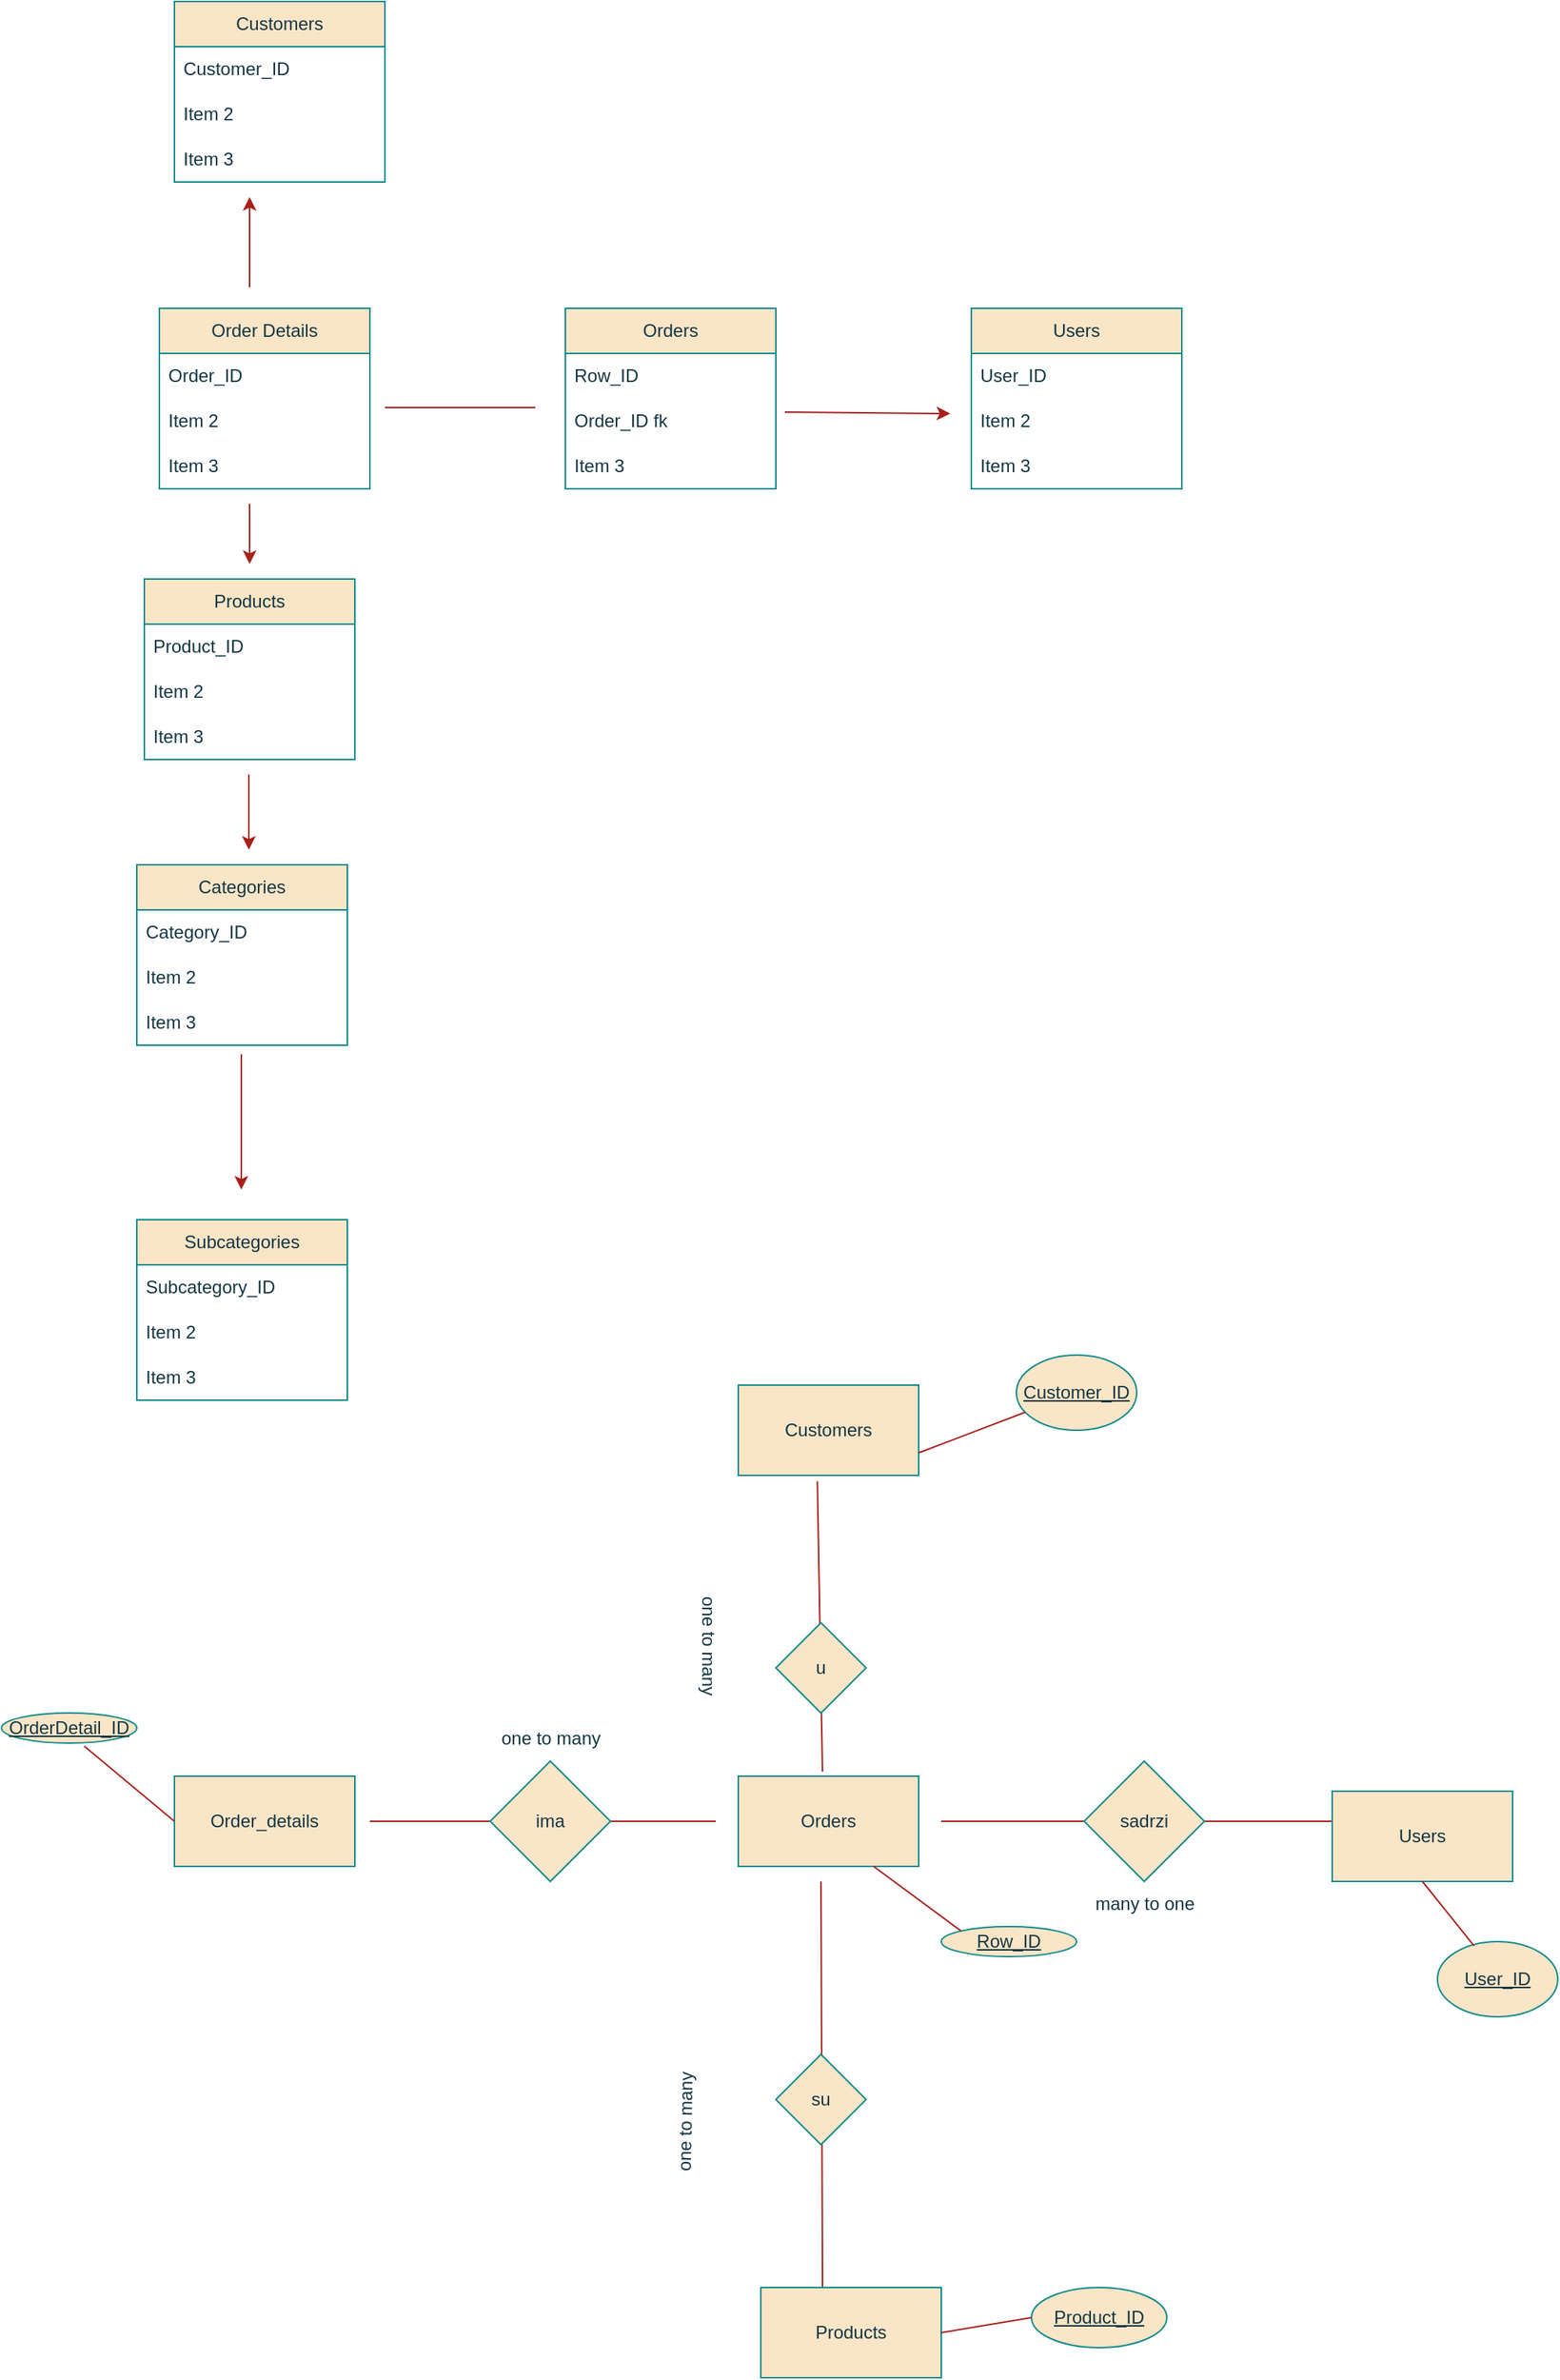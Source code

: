 <mxfile version="26.2.5">
  <diagram name="Page-1" id="g69uSwtuqUOtpEX9p9ZA">
    <mxGraphModel dx="2491" dy="1953" grid="1" gridSize="10" guides="1" tooltips="1" connect="1" arrows="1" fold="1" page="1" pageScale="1" pageWidth="850" pageHeight="1100" math="0" shadow="0">
      <root>
        <mxCell id="0" />
        <mxCell id="1" parent="0" />
        <mxCell id="adnYJIxysXT5wt6alThk-1" value="Order Details" style="swimlane;fontStyle=0;childLayout=stackLayout;horizontal=1;startSize=30;horizontalStack=0;resizeParent=1;resizeParentMax=0;resizeLast=0;collapsible=1;marginBottom=0;whiteSpace=wrap;html=1;labelBackgroundColor=none;fillColor=#FAE5C7;strokeColor=#0F8B8D;fontColor=#143642;" parent="1" vertex="1">
          <mxGeometry x="30" y="-116" width="140" height="120" as="geometry" />
        </mxCell>
        <mxCell id="adnYJIxysXT5wt6alThk-2" value="Order_ID" style="text;strokeColor=none;fillColor=none;align=left;verticalAlign=middle;spacingLeft=4;spacingRight=4;overflow=hidden;points=[[0,0.5],[1,0.5]];portConstraint=eastwest;rotatable=0;whiteSpace=wrap;html=1;labelBackgroundColor=none;fontColor=#143642;" parent="adnYJIxysXT5wt6alThk-1" vertex="1">
          <mxGeometry y="30" width="140" height="30" as="geometry" />
        </mxCell>
        <mxCell id="adnYJIxysXT5wt6alThk-3" value="Item 2" style="text;strokeColor=none;fillColor=none;align=left;verticalAlign=middle;spacingLeft=4;spacingRight=4;overflow=hidden;points=[[0,0.5],[1,0.5]];portConstraint=eastwest;rotatable=0;whiteSpace=wrap;html=1;labelBackgroundColor=none;fontColor=#143642;" parent="adnYJIxysXT5wt6alThk-1" vertex="1">
          <mxGeometry y="60" width="140" height="30" as="geometry" />
        </mxCell>
        <mxCell id="adnYJIxysXT5wt6alThk-4" value="Item 3" style="text;strokeColor=none;fillColor=none;align=left;verticalAlign=middle;spacingLeft=4;spacingRight=4;overflow=hidden;points=[[0,0.5],[1,0.5]];portConstraint=eastwest;rotatable=0;whiteSpace=wrap;html=1;labelBackgroundColor=none;fontColor=#143642;" parent="adnYJIxysXT5wt6alThk-1" vertex="1">
          <mxGeometry y="90" width="140" height="30" as="geometry" />
        </mxCell>
        <mxCell id="adnYJIxysXT5wt6alThk-6" value="Orders" style="swimlane;fontStyle=0;childLayout=stackLayout;horizontal=1;startSize=30;horizontalStack=0;resizeParent=1;resizeParentMax=0;resizeLast=0;collapsible=1;marginBottom=0;whiteSpace=wrap;html=1;labelBackgroundColor=none;fillColor=#FAE5C7;strokeColor=#0F8B8D;fontColor=#143642;" parent="1" vertex="1">
          <mxGeometry x="300" y="-116" width="140" height="120" as="geometry" />
        </mxCell>
        <mxCell id="adnYJIxysXT5wt6alThk-7" value="Row_ID" style="text;strokeColor=none;fillColor=none;align=left;verticalAlign=middle;spacingLeft=4;spacingRight=4;overflow=hidden;points=[[0,0.5],[1,0.5]];portConstraint=eastwest;rotatable=0;whiteSpace=wrap;html=1;labelBackgroundColor=none;fontColor=#143642;" parent="adnYJIxysXT5wt6alThk-6" vertex="1">
          <mxGeometry y="30" width="140" height="30" as="geometry" />
        </mxCell>
        <mxCell id="adnYJIxysXT5wt6alThk-8" value="Order_ID fk" style="text;strokeColor=none;fillColor=none;align=left;verticalAlign=middle;spacingLeft=4;spacingRight=4;overflow=hidden;points=[[0,0.5],[1,0.5]];portConstraint=eastwest;rotatable=0;whiteSpace=wrap;html=1;labelBackgroundColor=none;fontColor=#143642;" parent="adnYJIxysXT5wt6alThk-6" vertex="1">
          <mxGeometry y="60" width="140" height="30" as="geometry" />
        </mxCell>
        <mxCell id="adnYJIxysXT5wt6alThk-9" value="Item 3" style="text;strokeColor=none;fillColor=none;align=left;verticalAlign=middle;spacingLeft=4;spacingRight=4;overflow=hidden;points=[[0,0.5],[1,0.5]];portConstraint=eastwest;rotatable=0;whiteSpace=wrap;html=1;labelBackgroundColor=none;fontColor=#143642;" parent="adnYJIxysXT5wt6alThk-6" vertex="1">
          <mxGeometry y="90" width="140" height="30" as="geometry" />
        </mxCell>
        <mxCell id="adnYJIxysXT5wt6alThk-11" value="Subcategories" style="swimlane;fontStyle=0;childLayout=stackLayout;horizontal=1;startSize=30;horizontalStack=0;resizeParent=1;resizeParentMax=0;resizeLast=0;collapsible=1;marginBottom=0;whiteSpace=wrap;html=1;labelBackgroundColor=none;fillColor=#FAE5C7;strokeColor=#0F8B8D;fontColor=#143642;" parent="1" vertex="1">
          <mxGeometry x="15" y="490" width="140" height="120" as="geometry" />
        </mxCell>
        <mxCell id="adnYJIxysXT5wt6alThk-12" value="&lt;span style=&quot;text-align: center;&quot;&gt;Subcategory_ID&lt;/span&gt;" style="text;strokeColor=none;fillColor=none;align=left;verticalAlign=middle;spacingLeft=4;spacingRight=4;overflow=hidden;points=[[0,0.5],[1,0.5]];portConstraint=eastwest;rotatable=0;whiteSpace=wrap;html=1;labelBackgroundColor=none;fontColor=#143642;" parent="adnYJIxysXT5wt6alThk-11" vertex="1">
          <mxGeometry y="30" width="140" height="30" as="geometry" />
        </mxCell>
        <mxCell id="adnYJIxysXT5wt6alThk-13" value="Item 2" style="text;strokeColor=none;fillColor=none;align=left;verticalAlign=middle;spacingLeft=4;spacingRight=4;overflow=hidden;points=[[0,0.5],[1,0.5]];portConstraint=eastwest;rotatable=0;whiteSpace=wrap;html=1;labelBackgroundColor=none;fontColor=#143642;" parent="adnYJIxysXT5wt6alThk-11" vertex="1">
          <mxGeometry y="60" width="140" height="30" as="geometry" />
        </mxCell>
        <mxCell id="adnYJIxysXT5wt6alThk-14" value="Item 3" style="text;strokeColor=none;fillColor=none;align=left;verticalAlign=middle;spacingLeft=4;spacingRight=4;overflow=hidden;points=[[0,0.5],[1,0.5]];portConstraint=eastwest;rotatable=0;whiteSpace=wrap;html=1;labelBackgroundColor=none;fontColor=#143642;" parent="adnYJIxysXT5wt6alThk-11" vertex="1">
          <mxGeometry y="90" width="140" height="30" as="geometry" />
        </mxCell>
        <mxCell id="adnYJIxysXT5wt6alThk-15" value="Products" style="swimlane;fontStyle=0;childLayout=stackLayout;horizontal=1;startSize=30;horizontalStack=0;resizeParent=1;resizeParentMax=0;resizeLast=0;collapsible=1;marginBottom=0;whiteSpace=wrap;html=1;labelBackgroundColor=none;fillColor=#FAE5C7;strokeColor=#0F8B8D;fontColor=#143642;" parent="1" vertex="1">
          <mxGeometry x="20" y="64" width="140" height="120" as="geometry" />
        </mxCell>
        <mxCell id="adnYJIxysXT5wt6alThk-16" value="Product_ID" style="text;strokeColor=none;fillColor=none;align=left;verticalAlign=middle;spacingLeft=4;spacingRight=4;overflow=hidden;points=[[0,0.5],[1,0.5]];portConstraint=eastwest;rotatable=0;whiteSpace=wrap;html=1;labelBackgroundColor=none;fontColor=#143642;" parent="adnYJIxysXT5wt6alThk-15" vertex="1">
          <mxGeometry y="30" width="140" height="30" as="geometry" />
        </mxCell>
        <mxCell id="adnYJIxysXT5wt6alThk-17" value="Item 2" style="text;strokeColor=none;fillColor=none;align=left;verticalAlign=middle;spacingLeft=4;spacingRight=4;overflow=hidden;points=[[0,0.5],[1,0.5]];portConstraint=eastwest;rotatable=0;whiteSpace=wrap;html=1;labelBackgroundColor=none;fontColor=#143642;" parent="adnYJIxysXT5wt6alThk-15" vertex="1">
          <mxGeometry y="60" width="140" height="30" as="geometry" />
        </mxCell>
        <mxCell id="adnYJIxysXT5wt6alThk-18" value="Item 3" style="text;strokeColor=none;fillColor=none;align=left;verticalAlign=middle;spacingLeft=4;spacingRight=4;overflow=hidden;points=[[0,0.5],[1,0.5]];portConstraint=eastwest;rotatable=0;whiteSpace=wrap;html=1;labelBackgroundColor=none;fontColor=#143642;" parent="adnYJIxysXT5wt6alThk-15" vertex="1">
          <mxGeometry y="90" width="140" height="30" as="geometry" />
        </mxCell>
        <mxCell id="adnYJIxysXT5wt6alThk-19" value="Customers" style="swimlane;fontStyle=0;childLayout=stackLayout;horizontal=1;startSize=30;horizontalStack=0;resizeParent=1;resizeParentMax=0;resizeLast=0;collapsible=1;marginBottom=0;whiteSpace=wrap;html=1;labelBackgroundColor=none;fillColor=#FAE5C7;strokeColor=#0F8B8D;fontColor=#143642;" parent="1" vertex="1">
          <mxGeometry x="40" y="-320" width="140" height="120" as="geometry" />
        </mxCell>
        <mxCell id="adnYJIxysXT5wt6alThk-20" value="Customer_ID" style="text;strokeColor=none;fillColor=none;align=left;verticalAlign=middle;spacingLeft=4;spacingRight=4;overflow=hidden;points=[[0,0.5],[1,0.5]];portConstraint=eastwest;rotatable=0;whiteSpace=wrap;html=1;labelBackgroundColor=none;fontColor=#143642;" parent="adnYJIxysXT5wt6alThk-19" vertex="1">
          <mxGeometry y="30" width="140" height="30" as="geometry" />
        </mxCell>
        <mxCell id="adnYJIxysXT5wt6alThk-21" value="Item 2" style="text;strokeColor=none;fillColor=none;align=left;verticalAlign=middle;spacingLeft=4;spacingRight=4;overflow=hidden;points=[[0,0.5],[1,0.5]];portConstraint=eastwest;rotatable=0;whiteSpace=wrap;html=1;labelBackgroundColor=none;fontColor=#143642;" parent="adnYJIxysXT5wt6alThk-19" vertex="1">
          <mxGeometry y="60" width="140" height="30" as="geometry" />
        </mxCell>
        <mxCell id="adnYJIxysXT5wt6alThk-22" value="Item 3" style="text;strokeColor=none;fillColor=none;align=left;verticalAlign=middle;spacingLeft=4;spacingRight=4;overflow=hidden;points=[[0,0.5],[1,0.5]];portConstraint=eastwest;rotatable=0;whiteSpace=wrap;html=1;labelBackgroundColor=none;fontColor=#143642;" parent="adnYJIxysXT5wt6alThk-19" vertex="1">
          <mxGeometry y="90" width="140" height="30" as="geometry" />
        </mxCell>
        <mxCell id="adnYJIxysXT5wt6alThk-23" value="Categories" style="swimlane;fontStyle=0;childLayout=stackLayout;horizontal=1;startSize=30;horizontalStack=0;resizeParent=1;resizeParentMax=0;resizeLast=0;collapsible=1;marginBottom=0;whiteSpace=wrap;html=1;labelBackgroundColor=none;fillColor=#FAE5C7;strokeColor=#0F8B8D;fontColor=#143642;" parent="1" vertex="1">
          <mxGeometry x="15" y="254" width="140" height="120" as="geometry" />
        </mxCell>
        <mxCell id="adnYJIxysXT5wt6alThk-24" value="Category_ID" style="text;strokeColor=none;fillColor=none;align=left;verticalAlign=middle;spacingLeft=4;spacingRight=4;overflow=hidden;points=[[0,0.5],[1,0.5]];portConstraint=eastwest;rotatable=0;whiteSpace=wrap;html=1;labelBackgroundColor=none;fontColor=#143642;" parent="adnYJIxysXT5wt6alThk-23" vertex="1">
          <mxGeometry y="30" width="140" height="30" as="geometry" />
        </mxCell>
        <mxCell id="adnYJIxysXT5wt6alThk-25" value="Item 2" style="text;strokeColor=none;fillColor=none;align=left;verticalAlign=middle;spacingLeft=4;spacingRight=4;overflow=hidden;points=[[0,0.5],[1,0.5]];portConstraint=eastwest;rotatable=0;whiteSpace=wrap;html=1;labelBackgroundColor=none;fontColor=#143642;" parent="adnYJIxysXT5wt6alThk-23" vertex="1">
          <mxGeometry y="60" width="140" height="30" as="geometry" />
        </mxCell>
        <mxCell id="adnYJIxysXT5wt6alThk-26" value="Item 3" style="text;strokeColor=none;fillColor=none;align=left;verticalAlign=middle;spacingLeft=4;spacingRight=4;overflow=hidden;points=[[0,0.5],[1,0.5]];portConstraint=eastwest;rotatable=0;whiteSpace=wrap;html=1;labelBackgroundColor=none;fontColor=#143642;" parent="adnYJIxysXT5wt6alThk-23" vertex="1">
          <mxGeometry y="90" width="140" height="30" as="geometry" />
        </mxCell>
        <mxCell id="adnYJIxysXT5wt6alThk-27" value="Users" style="swimlane;fontStyle=0;childLayout=stackLayout;horizontal=1;startSize=30;horizontalStack=0;resizeParent=1;resizeParentMax=0;resizeLast=0;collapsible=1;marginBottom=0;whiteSpace=wrap;html=1;labelBackgroundColor=none;fillColor=#FAE5C7;strokeColor=#0F8B8D;fontColor=#143642;" parent="1" vertex="1">
          <mxGeometry x="570" y="-116" width="140" height="120" as="geometry" />
        </mxCell>
        <mxCell id="adnYJIxysXT5wt6alThk-28" value="User_ID" style="text;strokeColor=none;fillColor=none;align=left;verticalAlign=middle;spacingLeft=4;spacingRight=4;overflow=hidden;points=[[0,0.5],[1,0.5]];portConstraint=eastwest;rotatable=0;whiteSpace=wrap;html=1;labelBackgroundColor=none;fontColor=#143642;" parent="adnYJIxysXT5wt6alThk-27" vertex="1">
          <mxGeometry y="30" width="140" height="30" as="geometry" />
        </mxCell>
        <mxCell id="adnYJIxysXT5wt6alThk-29" value="Item 2" style="text;strokeColor=none;fillColor=none;align=left;verticalAlign=middle;spacingLeft=4;spacingRight=4;overflow=hidden;points=[[0,0.5],[1,0.5]];portConstraint=eastwest;rotatable=0;whiteSpace=wrap;html=1;labelBackgroundColor=none;fontColor=#143642;" parent="adnYJIxysXT5wt6alThk-27" vertex="1">
          <mxGeometry y="60" width="140" height="30" as="geometry" />
        </mxCell>
        <mxCell id="adnYJIxysXT5wt6alThk-30" value="Item 3" style="text;strokeColor=none;fillColor=none;align=left;verticalAlign=middle;spacingLeft=4;spacingRight=4;overflow=hidden;points=[[0,0.5],[1,0.5]];portConstraint=eastwest;rotatable=0;whiteSpace=wrap;html=1;labelBackgroundColor=none;fontColor=#143642;" parent="adnYJIxysXT5wt6alThk-27" vertex="1">
          <mxGeometry y="90" width="140" height="30" as="geometry" />
        </mxCell>
        <mxCell id="adnYJIxysXT5wt6alThk-31" value="" style="endArrow=classic;html=1;rounded=0;labelBackgroundColor=none;strokeColor=#A8201A;fontColor=default;" parent="1" edge="1">
          <mxGeometry width="50" height="50" relative="1" as="geometry">
            <mxPoint x="90" y="14" as="sourcePoint" />
            <mxPoint x="90" y="54" as="targetPoint" />
          </mxGeometry>
        </mxCell>
        <mxCell id="adnYJIxysXT5wt6alThk-32" value="" style="endArrow=classic;html=1;rounded=0;labelBackgroundColor=none;strokeColor=#A8201A;fontColor=default;exitX=1;exitY=0.5;exitDx=0;exitDy=0;" parent="1" edge="1">
          <mxGeometry width="50" height="50" relative="1" as="geometry">
            <mxPoint x="446" y="-47" as="sourcePoint" />
            <mxPoint x="556" y="-46" as="targetPoint" />
          </mxGeometry>
        </mxCell>
        <mxCell id="adnYJIxysXT5wt6alThk-33" value="" style="endArrow=classic;html=1;rounded=0;labelBackgroundColor=none;strokeColor=#A8201A;fontColor=default;" parent="1" edge="1">
          <mxGeometry width="50" height="50" relative="1" as="geometry">
            <mxPoint x="90" y="-130" as="sourcePoint" />
            <mxPoint x="90" y="-190" as="targetPoint" />
          </mxGeometry>
        </mxCell>
        <mxCell id="adnYJIxysXT5wt6alThk-34" value="" style="endArrow=classic;html=1;rounded=0;labelBackgroundColor=none;strokeColor=#A8201A;fontColor=default;" parent="1" edge="1">
          <mxGeometry width="50" height="50" relative="1" as="geometry">
            <mxPoint x="84.5" y="380" as="sourcePoint" />
            <mxPoint x="84.5" y="470" as="targetPoint" />
          </mxGeometry>
        </mxCell>
        <mxCell id="adnYJIxysXT5wt6alThk-35" value="" style="endArrow=classic;html=1;rounded=0;labelBackgroundColor=none;strokeColor=#A8201A;fontColor=default;" parent="1" edge="1">
          <mxGeometry width="50" height="50" relative="1" as="geometry">
            <mxPoint x="89.5" y="194" as="sourcePoint" />
            <mxPoint x="89.5" y="244" as="targetPoint" />
          </mxGeometry>
        </mxCell>
        <mxCell id="adnYJIxysXT5wt6alThk-36" value="Order_details" style="rounded=0;whiteSpace=wrap;html=1;labelBackgroundColor=none;fillColor=#FAE5C7;strokeColor=#0F8B8D;fontColor=#143642;" parent="1" vertex="1">
          <mxGeometry x="40" y="860" width="120" height="60" as="geometry" />
        </mxCell>
        <mxCell id="adnYJIxysXT5wt6alThk-38" value="&lt;div style=&quot;text-align: start;&quot;&gt;Orders&lt;/div&gt;" style="rounded=0;whiteSpace=wrap;html=1;labelBackgroundColor=none;fillColor=#FAE5C7;strokeColor=#0F8B8D;fontColor=#143642;" parent="1" vertex="1">
          <mxGeometry x="415" y="860" width="120" height="60" as="geometry" />
        </mxCell>
        <mxCell id="adnYJIxysXT5wt6alThk-39" value="" style="endArrow=none;html=1;rounded=0;labelBackgroundColor=none;strokeColor=#A8201A;fontColor=default;startFill=0;" parent="1" edge="1">
          <mxGeometry width="50" height="50" relative="1" as="geometry">
            <mxPoint x="400" y="890" as="sourcePoint" />
            <mxPoint x="170" y="890" as="targetPoint" />
          </mxGeometry>
        </mxCell>
        <mxCell id="adnYJIxysXT5wt6alThk-40" value="ima" style="rhombus;whiteSpace=wrap;html=1;labelBackgroundColor=none;fillColor=#FAE5C7;strokeColor=#0F8B8D;fontColor=#143642;" parent="1" vertex="1">
          <mxGeometry x="250" y="850" width="80" height="80" as="geometry" />
        </mxCell>
        <mxCell id="adnYJIxysXT5wt6alThk-42" value="&lt;u&gt;OrderDetail_ID&lt;/u&gt;" style="ellipse;whiteSpace=wrap;html=1;strokeColor=#0F8B8D;fontColor=#143642;fillColor=#FAE5C7;" parent="1" vertex="1">
          <mxGeometry x="-75" y="818" width="90" height="20" as="geometry" />
        </mxCell>
        <mxCell id="adnYJIxysXT5wt6alThk-43" value="&lt;u&gt;Row_ID&lt;/u&gt;" style="ellipse;whiteSpace=wrap;html=1;strokeColor=#0F8B8D;fontColor=#143642;fillColor=#FAE5C7;" parent="1" vertex="1">
          <mxGeometry x="550" y="960" width="90" height="20" as="geometry" />
        </mxCell>
        <mxCell id="adnYJIxysXT5wt6alThk-44" value="" style="endArrow=none;html=1;rounded=0;strokeColor=#A8201A;fontColor=#143642;fillColor=#FAE5C7;entryX=0.611;entryY=1.1;entryDx=0;entryDy=0;entryPerimeter=0;exitX=0;exitY=0.5;exitDx=0;exitDy=0;" parent="1" target="adnYJIxysXT5wt6alThk-42" edge="1" source="adnYJIxysXT5wt6alThk-36">
          <mxGeometry width="50" height="50" relative="1" as="geometry">
            <mxPoint x="30" y="893" as="sourcePoint" />
            <mxPoint x="490" y="630" as="targetPoint" />
          </mxGeometry>
        </mxCell>
        <mxCell id="adnYJIxysXT5wt6alThk-45" value="" style="endArrow=none;html=1;rounded=0;strokeColor=#A8201A;fontColor=#143642;fillColor=#FAE5C7;entryX=0.342;entryY=0.01;entryDx=0;entryDy=0;entryPerimeter=0;" parent="1" edge="1" target="adnYJIxysXT5wt6alThk-58">
          <mxGeometry width="50" height="50" relative="1" as="geometry">
            <mxPoint x="470" y="930" as="sourcePoint" />
            <mxPoint x="470" y="980" as="targetPoint" />
            <Array as="points" />
          </mxGeometry>
        </mxCell>
        <mxCell id="adnYJIxysXT5wt6alThk-48" value="" style="endArrow=none;html=1;rounded=0;strokeColor=#A8201A;fontColor=#143642;fillColor=#FAE5C7;" parent="1" source="adnYJIxysXT5wt6alThk-50" edge="1">
          <mxGeometry width="50" height="50" relative="1" as="geometry">
            <mxPoint x="580" y="890" as="sourcePoint" />
            <mxPoint x="810" y="890" as="targetPoint" />
          </mxGeometry>
        </mxCell>
        <mxCell id="adnYJIxysXT5wt6alThk-51" value="" style="endArrow=none;html=1;rounded=0;strokeColor=#A8201A;fontColor=#143642;fillColor=#FAE5C7;" parent="1" target="adnYJIxysXT5wt6alThk-50" edge="1">
          <mxGeometry width="50" height="50" relative="1" as="geometry">
            <mxPoint x="550" y="890" as="sourcePoint" />
            <mxPoint x="790" y="890" as="targetPoint" />
          </mxGeometry>
        </mxCell>
        <mxCell id="adnYJIxysXT5wt6alThk-50" value="sadrzi" style="rhombus;whiteSpace=wrap;html=1;strokeColor=#0F8B8D;fontColor=#143642;fillColor=#FAE5C7;" parent="1" vertex="1">
          <mxGeometry x="645" y="850" width="80" height="80" as="geometry" />
        </mxCell>
        <mxCell id="adnYJIxysXT5wt6alThk-58" value="Products" style="rounded=0;whiteSpace=wrap;html=1;strokeColor=#0F8B8D;fontColor=#143642;fillColor=#FAE5C7;" parent="1" vertex="1">
          <mxGeometry x="430" y="1200" width="120" height="60" as="geometry" />
        </mxCell>
        <mxCell id="adnYJIxysXT5wt6alThk-60" value="&lt;u&gt;Product_ID&lt;/u&gt;" style="ellipse;whiteSpace=wrap;html=1;strokeColor=#0F8B8D;fontColor=#143642;fillColor=#FAE5C7;" parent="1" vertex="1">
          <mxGeometry x="610" y="1200" width="90" height="40" as="geometry" />
        </mxCell>
        <mxCell id="adnYJIxysXT5wt6alThk-62" value="su" style="rhombus;whiteSpace=wrap;html=1;strokeColor=#0F8B8D;fontColor=#143642;fillColor=#FAE5C7;" parent="1" vertex="1">
          <mxGeometry x="440" y="1045" width="60" height="60" as="geometry" />
        </mxCell>
        <mxCell id="adnYJIxysXT5wt6alThk-64" value="Customers" style="rounded=0;whiteSpace=wrap;html=1;strokeColor=#0F8B8D;fontColor=#143642;fillColor=#FAE5C7;" parent="1" vertex="1">
          <mxGeometry x="415" y="600" width="120" height="60" as="geometry" />
        </mxCell>
        <mxCell id="adnYJIxysXT5wt6alThk-66" value="" style="endArrow=none;html=1;rounded=0;strokeColor=#A8201A;fontColor=#143642;fillColor=#FAE5C7;entryX=0.43;entryY=1.065;entryDx=0;entryDy=0;entryPerimeter=0;" parent="1" edge="1">
          <mxGeometry width="50" height="50" relative="1" as="geometry">
            <mxPoint x="471" y="857" as="sourcePoint" />
            <mxPoint x="467.6" y="663.9" as="targetPoint" />
          </mxGeometry>
        </mxCell>
        <mxCell id="adnYJIxysXT5wt6alThk-65" value="u" style="rhombus;whiteSpace=wrap;html=1;strokeColor=#0F8B8D;fontColor=#143642;fillColor=#FAE5C7;" parent="1" vertex="1">
          <mxGeometry x="440" y="758" width="60" height="60" as="geometry" />
        </mxCell>
        <mxCell id="adnYJIxysXT5wt6alThk-67" value="Users" style="rounded=0;whiteSpace=wrap;html=1;strokeColor=#0F8B8D;fontColor=#143642;fillColor=#FAE5C7;" parent="1" vertex="1">
          <mxGeometry x="810" y="870" width="120" height="60" as="geometry" />
        </mxCell>
        <mxCell id="adnYJIxysXT5wt6alThk-69" value="&lt;u&gt;Customer_ID&lt;/u&gt;" style="ellipse;whiteSpace=wrap;html=1;strokeColor=#0F8B8D;fontColor=#143642;fillColor=#FAE5C7;" parent="1" vertex="1">
          <mxGeometry x="600" y="580" width="80" height="50" as="geometry" />
        </mxCell>
        <mxCell id="adnYJIxysXT5wt6alThk-70" value="&lt;u&gt;User_ID&lt;/u&gt;" style="ellipse;whiteSpace=wrap;html=1;strokeColor=#0F8B8D;fontColor=#143642;fillColor=#FAE5C7;" parent="1" vertex="1">
          <mxGeometry x="880" y="970" width="80" height="50" as="geometry" />
        </mxCell>
        <mxCell id="adnYJIxysXT5wt6alThk-71" value="" style="endArrow=none;html=1;rounded=0;strokeColor=#A8201A;fontColor=#143642;fillColor=#FAE5C7;exitX=1;exitY=0.75;exitDx=0;exitDy=0;" parent="1" edge="1" target="adnYJIxysXT5wt6alThk-69" source="adnYJIxysXT5wt6alThk-64">
          <mxGeometry width="50" height="50" relative="1" as="geometry">
            <mxPoint x="530" y="670" as="sourcePoint" />
            <mxPoint x="595" y="720" as="targetPoint" />
          </mxGeometry>
        </mxCell>
        <mxCell id="adnYJIxysXT5wt6alThk-72" value="" style="endArrow=none;html=1;rounded=0;strokeColor=#A8201A;fontColor=#143642;fillColor=#FAE5C7;exitX=0.304;exitY=0.056;exitDx=0;exitDy=0;exitPerimeter=0;entryX=0.5;entryY=1;entryDx=0;entryDy=0;" parent="1" edge="1" target="adnYJIxysXT5wt6alThk-67" source="adnYJIxysXT5wt6alThk-70">
          <mxGeometry width="50" height="50" relative="1" as="geometry">
            <mxPoint x="905" y="962" as="sourcePoint" />
            <mxPoint x="870" y="942" as="targetPoint" />
          </mxGeometry>
        </mxCell>
        <mxCell id="adnYJIxysXT5wt6alThk-75" value="" style="endArrow=none;html=1;rounded=0;strokeColor=#A8201A;fontColor=#143642;fillColor=#FAE5C7;exitX=1;exitY=0.5;exitDx=0;exitDy=0;entryX=0;entryY=0.5;entryDx=0;entryDy=0;" parent="1" edge="1" target="adnYJIxysXT5wt6alThk-60" source="adnYJIxysXT5wt6alThk-58">
          <mxGeometry width="50" height="50" relative="1" as="geometry">
            <mxPoint x="573" y="1233" as="sourcePoint" />
            <mxPoint x="613" y="1233" as="targetPoint" />
          </mxGeometry>
        </mxCell>
        <mxCell id="adnYJIxysXT5wt6alThk-78" value="one to many" style="text;html=1;align=center;verticalAlign=middle;resizable=0;points=[];autosize=1;strokeColor=none;fillColor=none;fontColor=#143642;" parent="1" vertex="1">
          <mxGeometry x="245" y="820" width="90" height="30" as="geometry" />
        </mxCell>
        <mxCell id="adnYJIxysXT5wt6alThk-79" value="many to one" style="text;html=1;align=center;verticalAlign=middle;resizable=0;points=[];autosize=1;strokeColor=none;fillColor=none;fontColor=#143642;" parent="1" vertex="1">
          <mxGeometry x="640" y="930" width="90" height="30" as="geometry" />
        </mxCell>
        <mxCell id="adnYJIxysXT5wt6alThk-84" value="" style="endArrow=none;html=1;rounded=0;strokeColor=#A8201A;fontColor=#143642;fillColor=#FAE5C7;" parent="1" edge="1">
          <mxGeometry relative="1" as="geometry">
            <mxPoint x="180" y="-50" as="sourcePoint" />
            <mxPoint x="280" y="-50" as="targetPoint" />
          </mxGeometry>
        </mxCell>
        <mxCell id="adnYJIxysXT5wt6alThk-86" value="one to many" style="text;html=1;align=center;verticalAlign=middle;resizable=0;points=[];autosize=1;strokeColor=none;fillColor=none;fontColor=#143642;rotation=90;" parent="1" vertex="1">
          <mxGeometry x="350" y="758" width="90" height="30" as="geometry" />
        </mxCell>
        <mxCell id="adnYJIxysXT5wt6alThk-89" value="one to many" style="text;html=1;align=center;verticalAlign=middle;resizable=0;points=[];autosize=1;strokeColor=none;fillColor=none;fontColor=#143642;rotation=-89;" parent="1" vertex="1">
          <mxGeometry x="335" y="1075" width="90" height="30" as="geometry" />
        </mxCell>
        <mxCell id="qUrca_ybLe0Qxdy2MC5V-2" value="" style="endArrow=none;html=1;rounded=0;strokeColor=#A8201A;fontColor=#143642;fillColor=#FAE5C7;entryX=0;entryY=0;entryDx=0;entryDy=0;exitX=0.75;exitY=1;exitDx=0;exitDy=0;" edge="1" parent="1" source="adnYJIxysXT5wt6alThk-38" target="adnYJIxysXT5wt6alThk-43">
          <mxGeometry width="50" height="50" relative="1" as="geometry">
            <mxPoint x="500" y="930" as="sourcePoint" />
            <mxPoint x="540" y="980" as="targetPoint" />
          </mxGeometry>
        </mxCell>
      </root>
    </mxGraphModel>
  </diagram>
</mxfile>

